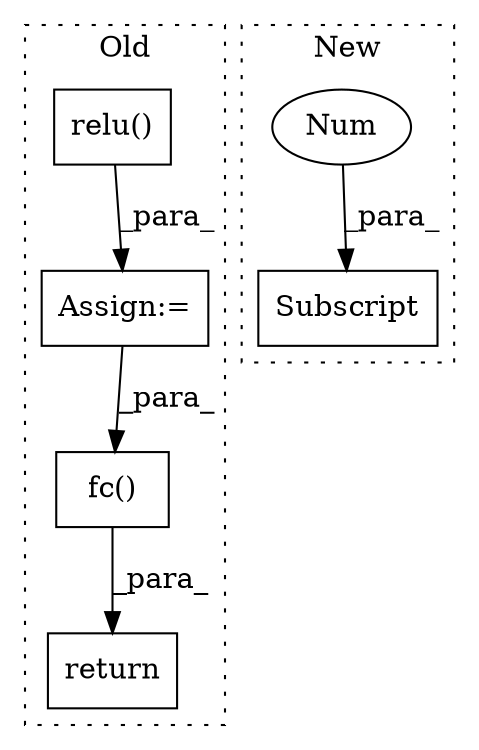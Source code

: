 digraph G {
subgraph cluster0 {
1 [label="fc()" a="75" s="1705,1716" l="8,1" shape="box"];
4 [label="Assign:=" a="68" s="1570" l="3" shape="box"];
5 [label="return" a="93" s="1698" l="7" shape="box"];
6 [label="relu()" a="75" s="1573,1583" l="7,15" shape="box"];
label = "Old";
style="dotted";
}
subgraph cluster1 {
2 [label="Subscript" a="63" s="1638,0" l="4,0" shape="box"];
3 [label="Num" a="76" s="1640" l="1" shape="ellipse"];
label = "New";
style="dotted";
}
1 -> 5 [label="_para_"];
3 -> 2 [label="_para_"];
4 -> 1 [label="_para_"];
6 -> 4 [label="_para_"];
}